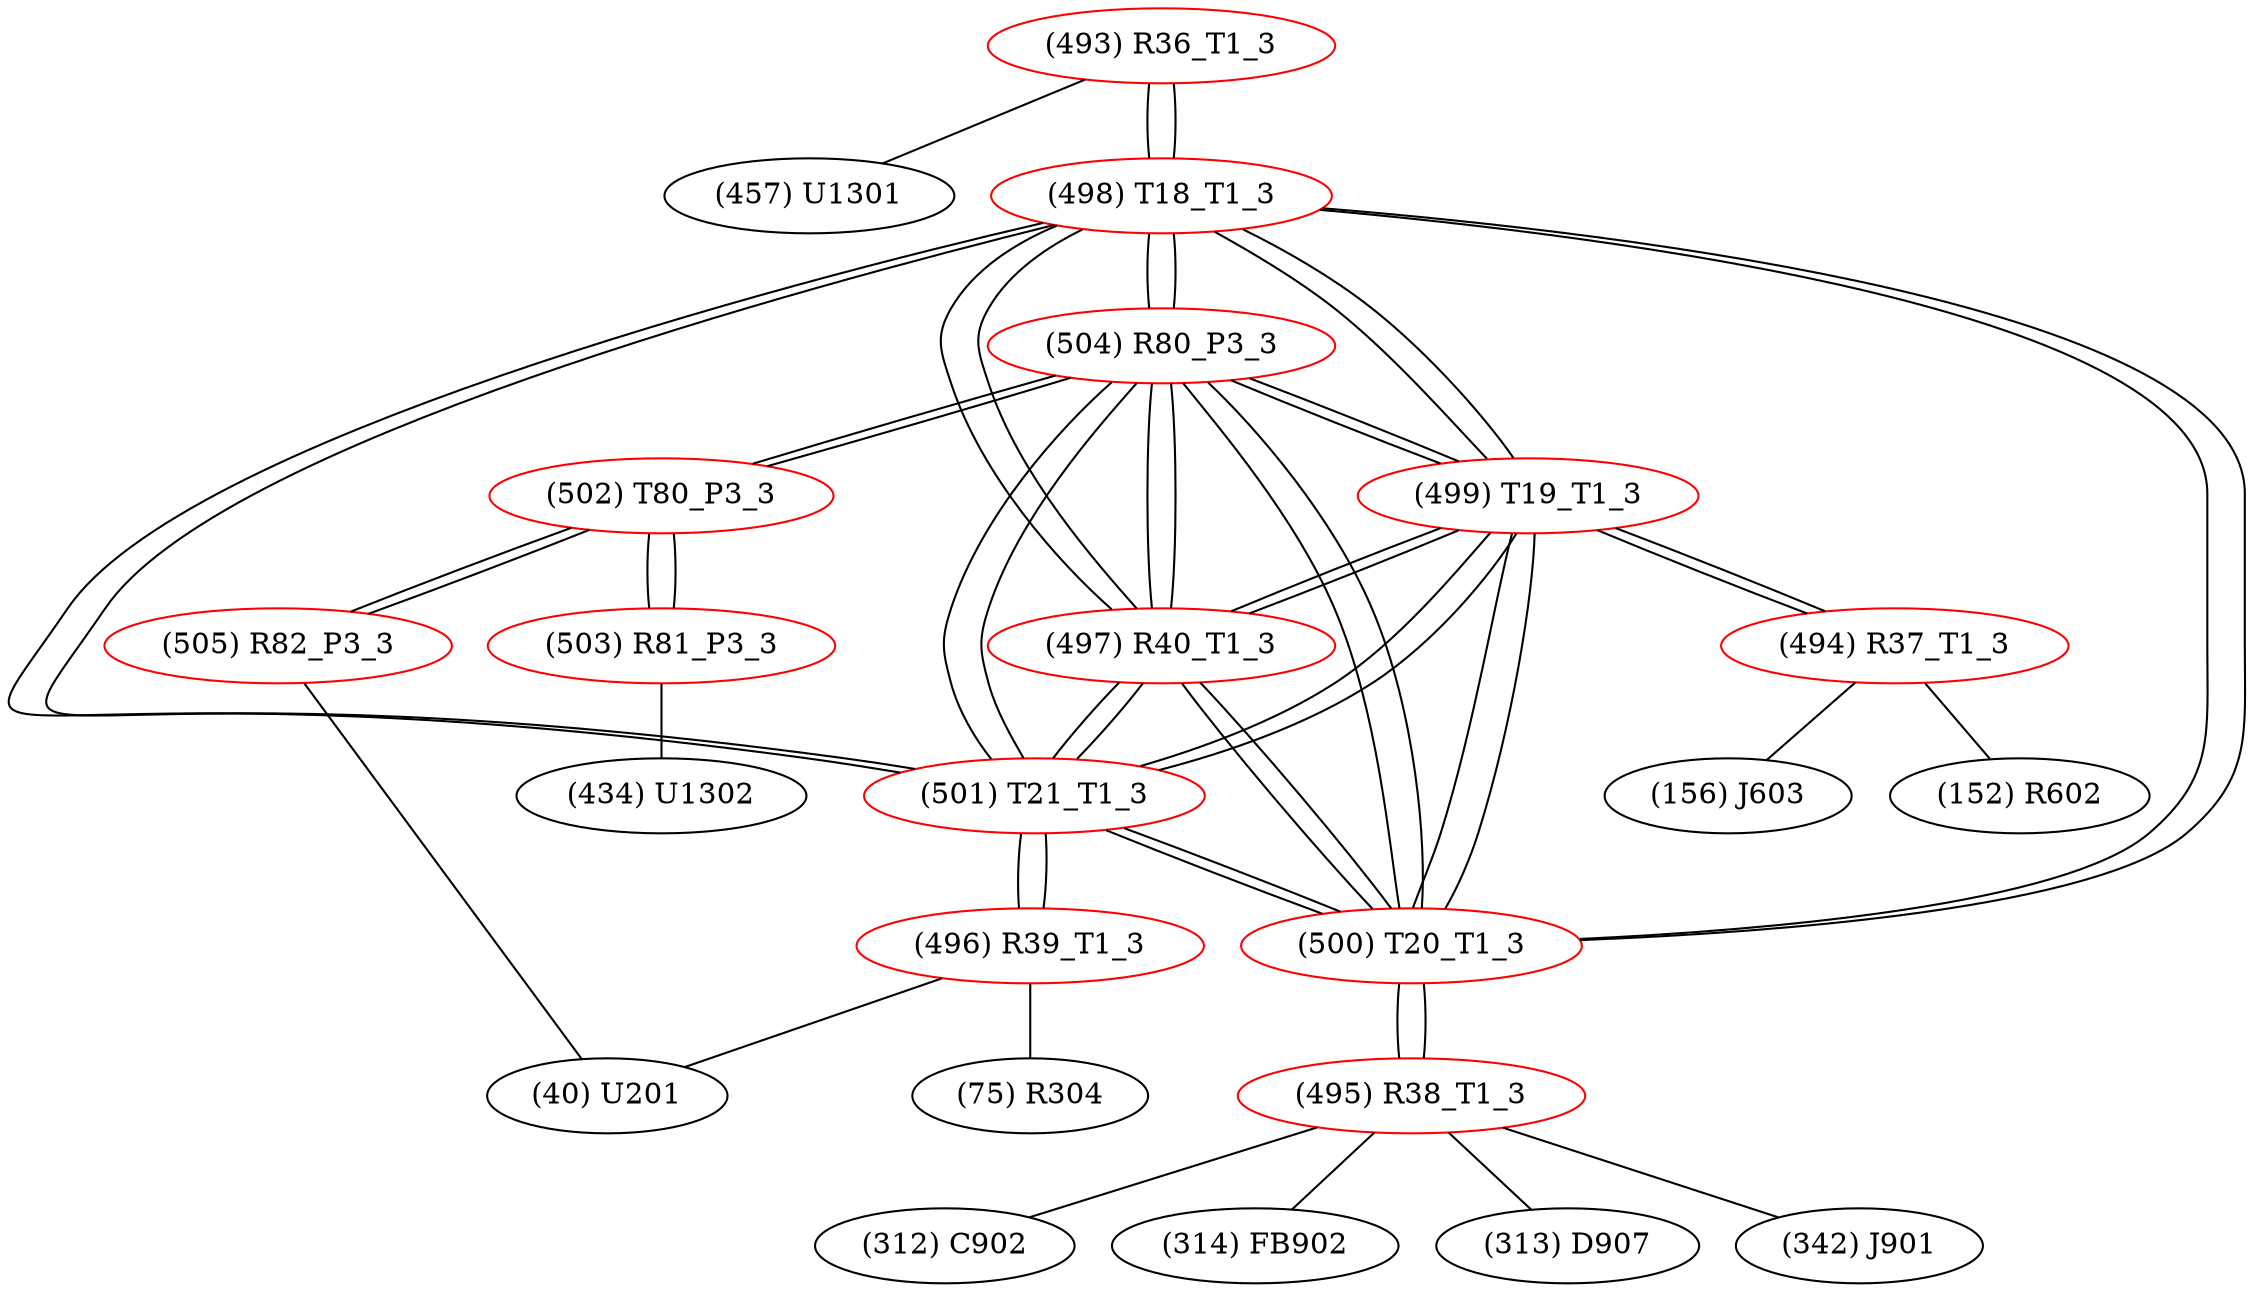 graph {
	493 [label="(493) R36_T1_3" color=red]
	457 [label="(457) U1301"]
	498 [label="(498) T18_T1_3"]
	494 [label="(494) R37_T1_3" color=red]
	152 [label="(152) R602"]
	156 [label="(156) J603"]
	499 [label="(499) T19_T1_3"]
	495 [label="(495) R38_T1_3" color=red]
	312 [label="(312) C902"]
	314 [label="(314) FB902"]
	313 [label="(313) D907"]
	342 [label="(342) J901"]
	500 [label="(500) T20_T1_3"]
	496 [label="(496) R39_T1_3" color=red]
	40 [label="(40) U201"]
	75 [label="(75) R304"]
	501 [label="(501) T21_T1_3"]
	497 [label="(497) R40_T1_3" color=red]
	504 [label="(504) R80_P3_3"]
	498 [label="(498) T18_T1_3"]
	501 [label="(501) T21_T1_3"]
	500 [label="(500) T20_T1_3"]
	499 [label="(499) T19_T1_3"]
	498 [label="(498) T18_T1_3" color=red]
	500 [label="(500) T20_T1_3"]
	499 [label="(499) T19_T1_3"]
	501 [label="(501) T21_T1_3"]
	493 [label="(493) R36_T1_3"]
	504 [label="(504) R80_P3_3"]
	497 [label="(497) R40_T1_3"]
	499 [label="(499) T19_T1_3" color=red]
	500 [label="(500) T20_T1_3"]
	498 [label="(498) T18_T1_3"]
	501 [label="(501) T21_T1_3"]
	494 [label="(494) R37_T1_3"]
	504 [label="(504) R80_P3_3"]
	497 [label="(497) R40_T1_3"]
	500 [label="(500) T20_T1_3" color=red]
	499 [label="(499) T19_T1_3"]
	498 [label="(498) T18_T1_3"]
	501 [label="(501) T21_T1_3"]
	495 [label="(495) R38_T1_3"]
	504 [label="(504) R80_P3_3"]
	497 [label="(497) R40_T1_3"]
	501 [label="(501) T21_T1_3" color=red]
	500 [label="(500) T20_T1_3"]
	499 [label="(499) T19_T1_3"]
	498 [label="(498) T18_T1_3"]
	496 [label="(496) R39_T1_3"]
	504 [label="(504) R80_P3_3"]
	497 [label="(497) R40_T1_3"]
	502 [label="(502) T80_P3_3" color=red]
	503 [label="(503) R81_P3_3"]
	505 [label="(505) R82_P3_3"]
	504 [label="(504) R80_P3_3"]
	503 [label="(503) R81_P3_3" color=red]
	434 [label="(434) U1302"]
	502 [label="(502) T80_P3_3"]
	504 [label="(504) R80_P3_3" color=red]
	498 [label="(498) T18_T1_3"]
	501 [label="(501) T21_T1_3"]
	500 [label="(500) T20_T1_3"]
	499 [label="(499) T19_T1_3"]
	497 [label="(497) R40_T1_3"]
	502 [label="(502) T80_P3_3"]
	505 [label="(505) R82_P3_3" color=red]
	40 [label="(40) U201"]
	502 [label="(502) T80_P3_3"]
	493 -- 457
	493 -- 498
	494 -- 152
	494 -- 156
	494 -- 499
	495 -- 312
	495 -- 314
	495 -- 313
	495 -- 342
	495 -- 500
	496 -- 40
	496 -- 75
	496 -- 501
	497 -- 504
	497 -- 498
	497 -- 501
	497 -- 500
	497 -- 499
	498 -- 500
	498 -- 499
	498 -- 501
	498 -- 493
	498 -- 504
	498 -- 497
	499 -- 500
	499 -- 498
	499 -- 501
	499 -- 494
	499 -- 504
	499 -- 497
	500 -- 499
	500 -- 498
	500 -- 501
	500 -- 495
	500 -- 504
	500 -- 497
	501 -- 500
	501 -- 499
	501 -- 498
	501 -- 496
	501 -- 504
	501 -- 497
	502 -- 503
	502 -- 505
	502 -- 504
	503 -- 434
	503 -- 502
	504 -- 498
	504 -- 501
	504 -- 500
	504 -- 499
	504 -- 497
	504 -- 502
	505 -- 40
	505 -- 502
}